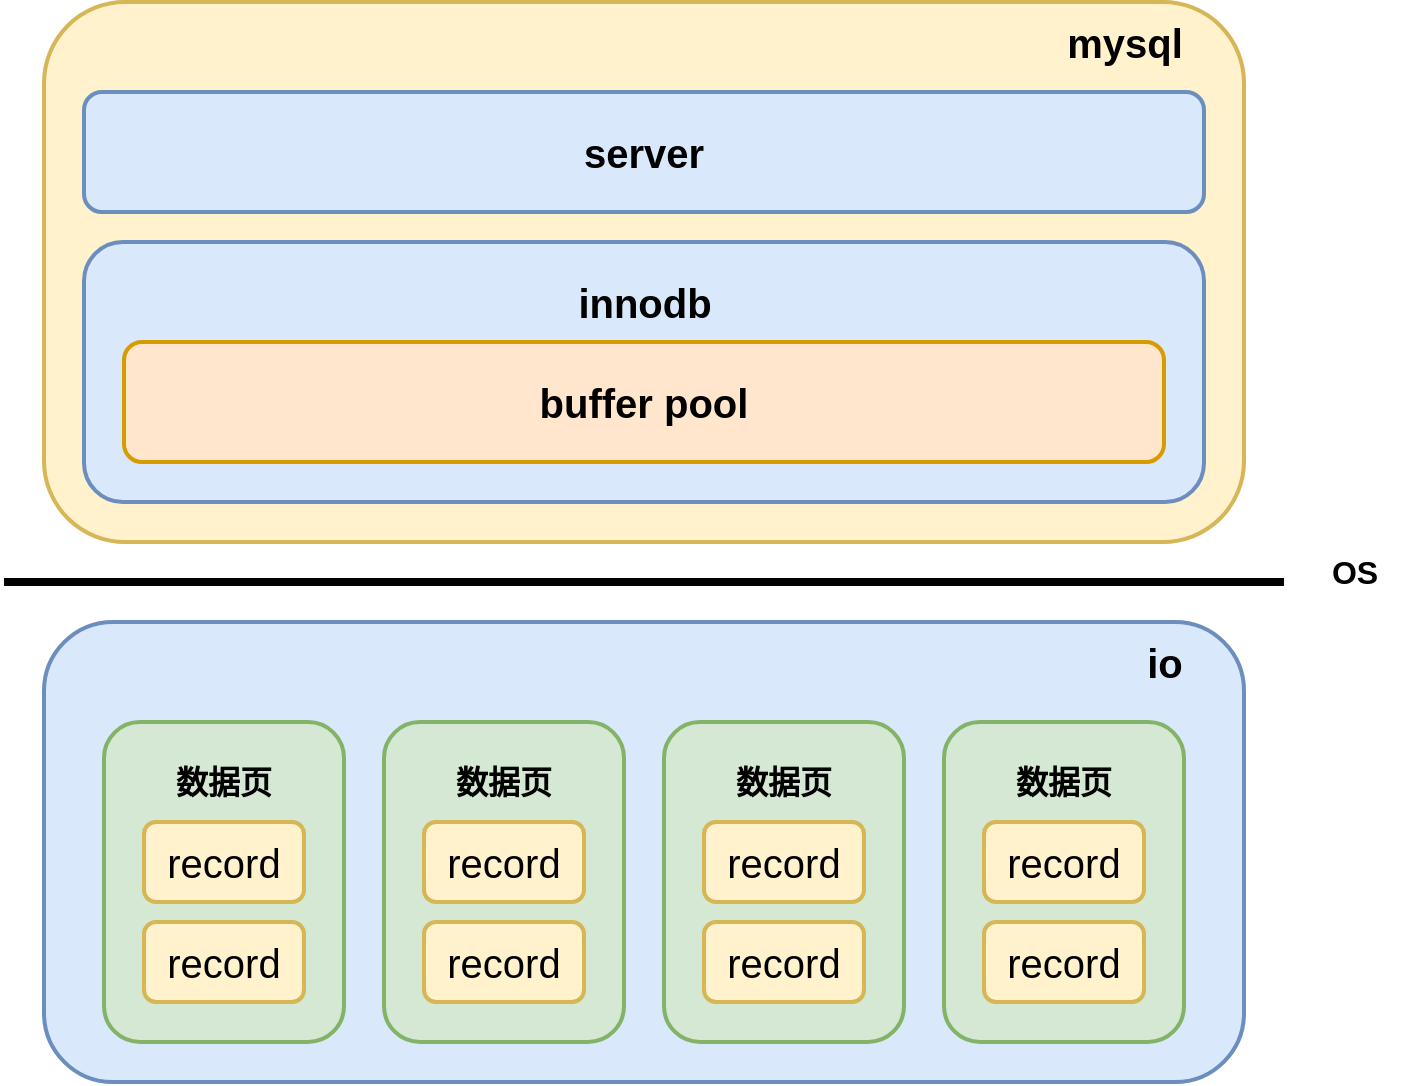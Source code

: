 <mxfile version="20.4.1" type="github">
  <diagram id="F3jdOI9H2RgUdCJ2v2Wl" name="第 1 页">
    <mxGraphModel dx="946" dy="534" grid="1" gridSize="10" guides="1" tooltips="1" connect="1" arrows="1" fold="1" page="1" pageScale="1" pageWidth="827" pageHeight="1169" math="0" shadow="0">
      <root>
        <mxCell id="0" />
        <mxCell id="1" parent="0" />
        <mxCell id="d5d9Rj7MMf3OSMYniYzq-2" value="" style="rounded=1;whiteSpace=wrap;html=1;strokeWidth=2;fillWeight=4;hachureGap=8;hachureAngle=45;fillColor=#fff2cc;sketch=0;strokeColor=#d6b656;" vertex="1" parent="1">
          <mxGeometry x="120" y="50" width="600" height="270" as="geometry" />
        </mxCell>
        <mxCell id="d5d9Rj7MMf3OSMYniYzq-3" value="&lt;font style=&quot;font-size: 20px;&quot;&gt;&lt;b&gt;server&lt;/b&gt;&lt;/font&gt;" style="rounded=1;whiteSpace=wrap;html=1;strokeWidth=2;fillWeight=4;hachureGap=8;hachureAngle=45;fillColor=#dae8fc;sketch=0;strokeColor=#6c8ebf;" vertex="1" parent="1">
          <mxGeometry x="140" y="95" width="560" height="60" as="geometry" />
        </mxCell>
        <mxCell id="d5d9Rj7MMf3OSMYniYzq-4" value="" style="rounded=1;whiteSpace=wrap;html=1;strokeWidth=2;fillWeight=4;hachureGap=8;hachureAngle=45;fillColor=#dae8fc;sketch=0;strokeColor=#6c8ebf;" vertex="1" parent="1">
          <mxGeometry x="140" y="170" width="560" height="130" as="geometry" />
        </mxCell>
        <mxCell id="d5d9Rj7MMf3OSMYniYzq-5" value="&lt;font style=&quot;font-size: 20px;&quot;&gt;&lt;b&gt;buffer pool&lt;/b&gt;&lt;/font&gt;" style="rounded=1;whiteSpace=wrap;html=1;strokeWidth=2;fillWeight=4;hachureGap=8;hachureAngle=45;fillColor=#ffe6cc;sketch=0;strokeColor=#d79b00;" vertex="1" parent="1">
          <mxGeometry x="160" y="220" width="520" height="60" as="geometry" />
        </mxCell>
        <mxCell id="d5d9Rj7MMf3OSMYniYzq-7" value="" style="rounded=1;whiteSpace=wrap;html=1;strokeWidth=2;fillWeight=4;hachureGap=8;hachureAngle=45;fillColor=#dae8fc;sketch=0;strokeColor=#6c8ebf;" vertex="1" parent="1">
          <mxGeometry x="120" y="360" width="600" height="230" as="geometry" />
        </mxCell>
        <mxCell id="d5d9Rj7MMf3OSMYniYzq-8" value="" style="rounded=1;whiteSpace=wrap;html=1;strokeWidth=2;fillWeight=4;hachureGap=8;hachureAngle=45;fillColor=#d5e8d4;sketch=0;strokeColor=#82b366;" vertex="1" parent="1">
          <mxGeometry x="150" y="410" width="120" height="160" as="geometry" />
        </mxCell>
        <mxCell id="d5d9Rj7MMf3OSMYniYzq-12" value="" style="rounded=1;whiteSpace=wrap;html=1;strokeWidth=2;fillWeight=4;hachureGap=8;hachureAngle=45;fillColor=#d5e8d4;sketch=0;strokeColor=#82b366;" vertex="1" parent="1">
          <mxGeometry x="290" y="410" width="120" height="160" as="geometry" />
        </mxCell>
        <mxCell id="d5d9Rj7MMf3OSMYniYzq-13" value="" style="rounded=1;whiteSpace=wrap;html=1;strokeWidth=2;fillWeight=4;hachureGap=8;hachureAngle=45;fillColor=#d5e8d4;sketch=0;strokeColor=#82b366;" vertex="1" parent="1">
          <mxGeometry x="430" y="410" width="120" height="160" as="geometry" />
        </mxCell>
        <mxCell id="d5d9Rj7MMf3OSMYniYzq-14" value="" style="rounded=1;whiteSpace=wrap;html=1;strokeWidth=2;fillWeight=4;hachureGap=8;hachureAngle=45;fillColor=#d5e8d4;sketch=0;strokeColor=#82b366;" vertex="1" parent="1">
          <mxGeometry x="570" y="410" width="120" height="160" as="geometry" />
        </mxCell>
        <mxCell id="d5d9Rj7MMf3OSMYniYzq-15" value="" style="endArrow=none;html=1;rounded=0;strokeWidth=4;" edge="1" parent="1">
          <mxGeometry width="50" height="50" relative="1" as="geometry">
            <mxPoint x="100" y="340" as="sourcePoint" />
            <mxPoint x="740" y="340" as="targetPoint" />
          </mxGeometry>
        </mxCell>
        <mxCell id="d5d9Rj7MMf3OSMYniYzq-16" value="OS" style="text;html=1;align=center;verticalAlign=middle;resizable=0;points=[];autosize=1;strokeColor=none;fillColor=none;strokeWidth=6;fontSize=16;fontStyle=1" vertex="1" parent="1">
          <mxGeometry x="750" y="320" width="50" height="30" as="geometry" />
        </mxCell>
        <mxCell id="d5d9Rj7MMf3OSMYniYzq-17" value="io" style="text;html=1;align=center;verticalAlign=middle;resizable=0;points=[];autosize=1;strokeColor=none;fillColor=none;fontSize=20;fontStyle=1" vertex="1" parent="1">
          <mxGeometry x="660" y="360" width="40" height="40" as="geometry" />
        </mxCell>
        <mxCell id="d5d9Rj7MMf3OSMYniYzq-18" value="mysql" style="text;html=1;align=center;verticalAlign=middle;resizable=0;points=[];autosize=1;strokeColor=none;fillColor=none;fontSize=20;fontStyle=1" vertex="1" parent="1">
          <mxGeometry x="620" y="50" width="80" height="40" as="geometry" />
        </mxCell>
        <mxCell id="d5d9Rj7MMf3OSMYniYzq-19" value="record" style="rounded=1;whiteSpace=wrap;html=1;strokeWidth=2;fillWeight=4;hachureGap=8;hachureAngle=45;fillColor=#fff2cc;sketch=0;fontSize=20;strokeColor=#d6b656;" vertex="1" parent="1">
          <mxGeometry x="170" y="460" width="80" height="40" as="geometry" />
        </mxCell>
        <mxCell id="d5d9Rj7MMf3OSMYniYzq-20" value="record" style="rounded=1;whiteSpace=wrap;html=1;strokeWidth=2;fillWeight=4;hachureGap=8;hachureAngle=45;fillColor=#fff2cc;sketch=0;fontSize=20;strokeColor=#d6b656;" vertex="1" parent="1">
          <mxGeometry x="170" y="510" width="80" height="40" as="geometry" />
        </mxCell>
        <mxCell id="d5d9Rj7MMf3OSMYniYzq-21" value="record" style="rounded=1;whiteSpace=wrap;html=1;strokeWidth=2;fillWeight=4;hachureGap=8;hachureAngle=45;fillColor=#fff2cc;sketch=0;fontSize=20;strokeColor=#d6b656;" vertex="1" parent="1">
          <mxGeometry x="310" y="460" width="80" height="40" as="geometry" />
        </mxCell>
        <mxCell id="d5d9Rj7MMf3OSMYniYzq-22" value="record" style="rounded=1;whiteSpace=wrap;html=1;strokeWidth=2;fillWeight=4;hachureGap=8;hachureAngle=45;fillColor=#fff2cc;sketch=0;fontSize=20;strokeColor=#d6b656;" vertex="1" parent="1">
          <mxGeometry x="310" y="510" width="80" height="40" as="geometry" />
        </mxCell>
        <mxCell id="d5d9Rj7MMf3OSMYniYzq-23" value="record" style="rounded=1;whiteSpace=wrap;html=1;strokeWidth=2;fillWeight=4;hachureGap=8;hachureAngle=45;fillColor=#fff2cc;sketch=0;fontSize=20;strokeColor=#d6b656;" vertex="1" parent="1">
          <mxGeometry x="450" y="460" width="80" height="40" as="geometry" />
        </mxCell>
        <mxCell id="d5d9Rj7MMf3OSMYniYzq-24" value="record" style="rounded=1;whiteSpace=wrap;html=1;strokeWidth=2;fillWeight=4;hachureGap=8;hachureAngle=45;fillColor=#fff2cc;sketch=0;fontSize=20;strokeColor=#d6b656;" vertex="1" parent="1">
          <mxGeometry x="450" y="510" width="80" height="40" as="geometry" />
        </mxCell>
        <mxCell id="d5d9Rj7MMf3OSMYniYzq-25" value="record" style="rounded=1;whiteSpace=wrap;html=1;strokeWidth=2;fillWeight=4;hachureGap=8;hachureAngle=45;fillColor=#fff2cc;sketch=0;fontSize=20;strokeColor=#d6b656;" vertex="1" parent="1">
          <mxGeometry x="590" y="460" width="80" height="40" as="geometry" />
        </mxCell>
        <mxCell id="d5d9Rj7MMf3OSMYniYzq-26" value="record" style="rounded=1;whiteSpace=wrap;html=1;strokeWidth=2;fillWeight=4;hachureGap=8;hachureAngle=45;fillColor=#fff2cc;sketch=0;fontSize=20;strokeColor=#d6b656;" vertex="1" parent="1">
          <mxGeometry x="590" y="510" width="80" height="40" as="geometry" />
        </mxCell>
        <mxCell id="d5d9Rj7MMf3OSMYniYzq-27" value="&lt;span style=&quot;color: rgb(0, 0, 0); font-family: Helvetica; font-size: 16px; font-style: normal; font-variant-ligatures: normal; font-variant-caps: normal; font-weight: 700; letter-spacing: normal; orphans: 2; text-indent: 0px; text-transform: none; widows: 2; word-spacing: 0px; -webkit-text-stroke-width: 0px; text-decoration-thickness: initial; text-decoration-style: initial; text-decoration-color: initial; float: none; display: inline !important;&quot;&gt;数据页&lt;/span&gt;" style="text;whiteSpace=wrap;html=1;fontSize=20;align=center;" vertex="1" parent="1">
          <mxGeometry x="180" y="420" width="60" height="50" as="geometry" />
        </mxCell>
        <mxCell id="d5d9Rj7MMf3OSMYniYzq-28" value="&lt;span style=&quot;color: rgb(0, 0, 0); font-family: Helvetica; font-size: 16px; font-style: normal; font-variant-ligatures: normal; font-variant-caps: normal; font-weight: 700; letter-spacing: normal; orphans: 2; text-indent: 0px; text-transform: none; widows: 2; word-spacing: 0px; -webkit-text-stroke-width: 0px; text-decoration-thickness: initial; text-decoration-style: initial; text-decoration-color: initial; float: none; display: inline !important;&quot;&gt;数据页&lt;/span&gt;" style="text;whiteSpace=wrap;html=1;fontSize=20;align=center;" vertex="1" parent="1">
          <mxGeometry x="320" y="420" width="60" height="50" as="geometry" />
        </mxCell>
        <mxCell id="d5d9Rj7MMf3OSMYniYzq-29" value="&lt;span style=&quot;color: rgb(0, 0, 0); font-family: Helvetica; font-size: 16px; font-style: normal; font-variant-ligatures: normal; font-variant-caps: normal; font-weight: 700; letter-spacing: normal; orphans: 2; text-indent: 0px; text-transform: none; widows: 2; word-spacing: 0px; -webkit-text-stroke-width: 0px; text-decoration-thickness: initial; text-decoration-style: initial; text-decoration-color: initial; float: none; display: inline !important;&quot;&gt;数据页&lt;/span&gt;" style="text;whiteSpace=wrap;html=1;fontSize=20;align=center;" vertex="1" parent="1">
          <mxGeometry x="460" y="420" width="60" height="50" as="geometry" />
        </mxCell>
        <mxCell id="d5d9Rj7MMf3OSMYniYzq-30" value="&lt;span style=&quot;color: rgb(0, 0, 0); font-family: Helvetica; font-size: 16px; font-style: normal; font-variant-ligatures: normal; font-variant-caps: normal; font-weight: 700; letter-spacing: normal; orphans: 2; text-indent: 0px; text-transform: none; widows: 2; word-spacing: 0px; -webkit-text-stroke-width: 0px; text-decoration-thickness: initial; text-decoration-style: initial; text-decoration-color: initial; float: none; display: inline !important;&quot;&gt;数据页&lt;/span&gt;" style="text;whiteSpace=wrap;html=1;fontSize=20;align=center;" vertex="1" parent="1">
          <mxGeometry x="600" y="420" width="60" height="50" as="geometry" />
        </mxCell>
        <mxCell id="d5d9Rj7MMf3OSMYniYzq-31" value="innodb" style="text;html=1;align=center;verticalAlign=middle;resizable=0;points=[];autosize=1;strokeColor=none;fillColor=none;fontSize=20;fontStyle=1" vertex="1" parent="1">
          <mxGeometry x="375" y="180" width="90" height="40" as="geometry" />
        </mxCell>
      </root>
    </mxGraphModel>
  </diagram>
</mxfile>
